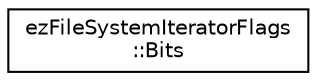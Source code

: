 digraph "Graphical Class Hierarchy"
{
 // LATEX_PDF_SIZE
  edge [fontname="Helvetica",fontsize="10",labelfontname="Helvetica",labelfontsize="10"];
  node [fontname="Helvetica",fontsize="10",shape=record];
  rankdir="LR";
  Node0 [label="ezFileSystemIteratorFlags\l::Bits",height=0.2,width=0.4,color="black", fillcolor="white", style="filled",URL="$d6/d62/structez_file_system_iterator_flags_1_1_bits.htm",tooltip=" "];
}
